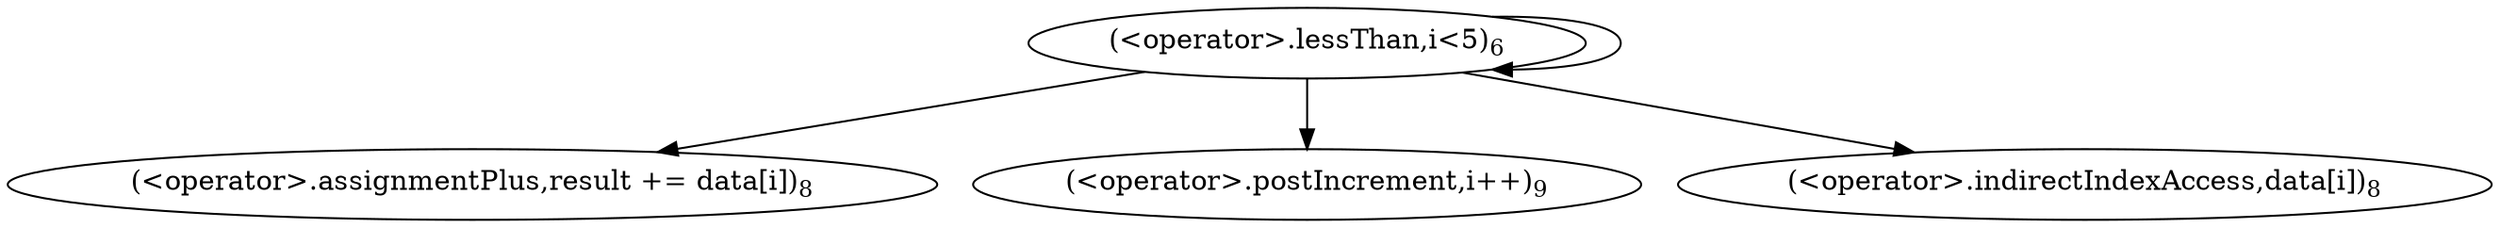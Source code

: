 digraph "main" {  
"27" [label = <(&lt;operator&gt;.lessThan,i&lt;5)<SUB>6</SUB>> ]
"31" [label = <(&lt;operator&gt;.assignmentPlus,result += data[i])<SUB>8</SUB>> ]
"36" [label = <(&lt;operator&gt;.postIncrement,i++)<SUB>9</SUB>> ]
"33" [label = <(&lt;operator&gt;.indirectIndexAccess,data[i])<SUB>8</SUB>> ]
  "27" -> "33" 
  "27" -> "36" 
  "27" -> "27" 
  "27" -> "31" 
}
